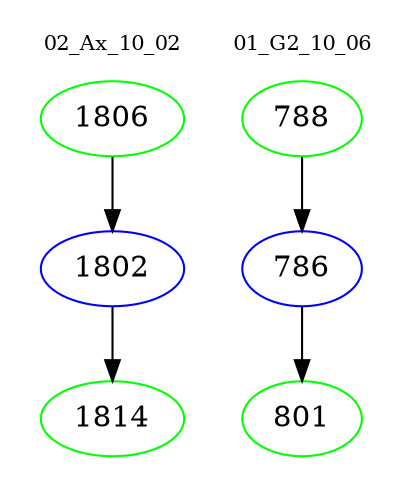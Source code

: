 digraph{
subgraph cluster_0 {
color = white
label = "02_Ax_10_02";
fontsize=10;
T0_1806 [label="1806", color="green"]
T0_1806 -> T0_1802 [color="black"]
T0_1802 [label="1802", color="blue"]
T0_1802 -> T0_1814 [color="black"]
T0_1814 [label="1814", color="green"]
}
subgraph cluster_1 {
color = white
label = "01_G2_10_06";
fontsize=10;
T1_788 [label="788", color="green"]
T1_788 -> T1_786 [color="black"]
T1_786 [label="786", color="blue"]
T1_786 -> T1_801 [color="black"]
T1_801 [label="801", color="green"]
}
}
